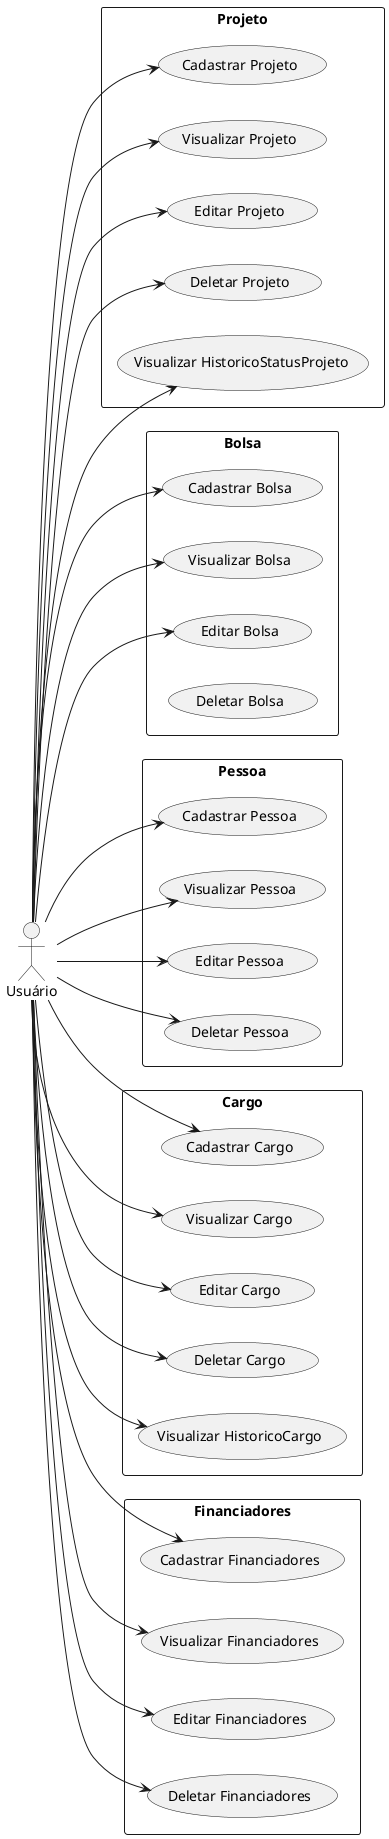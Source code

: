 @startuml

left to right direction
actor "Usuário" as c

rectangle Projeto {
  usecase "Cadastrar Projeto" as UC1
  usecase "Visualizar Projeto" as UC2
  usecase "Editar Projeto" as UC3
  usecase "Deletar Projeto" as UC4
  usecase "Visualizar HistoricoStatusProjeto" as UC5
}

rectangle Bolsa {
  usecase "Cadastrar Bolsa" as UC6
  usecase "Visualizar Bolsa" as UC7
  usecase "Editar Bolsa" as UC8
  usecase "Deletar Bolsa" as UC
}

rectangle Pessoa {
  usecase "Cadastrar Pessoa" as UC9
  usecase "Visualizar Pessoa" as UC10
  usecase "Editar Pessoa" as UC11
  usecase "Deletar Pessoa" as UC12
}

rectangle Cargo {
  usecase "Cadastrar Cargo" as UC13
  usecase "Visualizar Cargo" as UC14
  usecase "Editar Cargo" as UC15
  usecase "Deletar Cargo" as UC16
  usecase "Visualizar HistoricoCargo" as UC21

}

rectangle Financiadores {
  usecase "Cadastrar Financiadores" as UC17
  usecase "Visualizar Financiadores" as UC18
  usecase "Editar Financiadores" as UC19
  usecase "Deletar Financiadores" as UC20
}

c --> UC1
c --> UC2
c --> UC3
c --> UC4

c --> UC5
c --> UC6
c --> UC7
c --> UC8

c --> UC9
c --> UC10
c --> UC11
c --> UC12

c --> UC13
c --> UC14
c --> UC15
c --> UC16
c --> UC21

c --> UC17
c --> UC18
c --> UC19
c --> UC20

@enduml